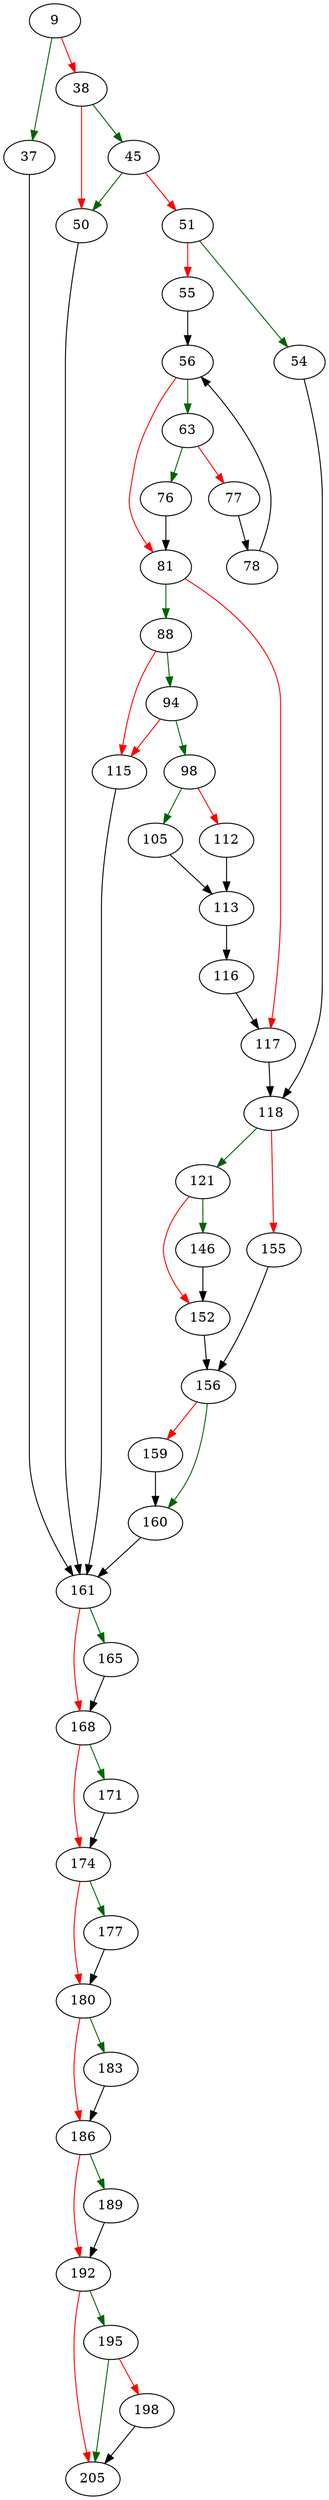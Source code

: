 strict digraph "sqlite3_table_column_metadata" {
	// Node definitions.
	9 [entry=true];
	37;
	38;
	161;
	45;
	50;
	51;
	54;
	55;
	118;
	56;
	63;
	81;
	76;
	77;
	78;
	88;
	117;
	94;
	115;
	98;
	105;
	112;
	113;
	116;
	121;
	155;
	146;
	152;
	156;
	160;
	159;
	165;
	168;
	171;
	174;
	177;
	180;
	183;
	186;
	189;
	192;
	195;
	205;
	198;

	// Edge definitions.
	9 -> 37 [
		color=darkgreen
		cond=true
	];
	9 -> 38 [
		color=red
		cond=false
	];
	37 -> 161;
	38 -> 45 [
		color=darkgreen
		cond=true
	];
	38 -> 50 [
		color=red
		cond=false
	];
	161 -> 165 [
		color=darkgreen
		cond=true
	];
	161 -> 168 [
		color=red
		cond=false
	];
	45 -> 50 [
		color=darkgreen
		cond=true
	];
	45 -> 51 [
		color=red
		cond=false
	];
	50 -> 161;
	51 -> 54 [
		color=darkgreen
		cond=true
	];
	51 -> 55 [
		color=red
		cond=false
	];
	54 -> 118;
	55 -> 56;
	118 -> 121 [
		color=darkgreen
		cond=true
	];
	118 -> 155 [
		color=red
		cond=false
	];
	56 -> 63 [
		color=darkgreen
		cond=true
	];
	56 -> 81 [
		color=red
		cond=false
	];
	63 -> 76 [
		color=darkgreen
		cond=true
	];
	63 -> 77 [
		color=red
		cond=false
	];
	81 -> 88 [
		color=darkgreen
		cond=true
	];
	81 -> 117 [
		color=red
		cond=false
	];
	76 -> 81;
	77 -> 78;
	78 -> 56;
	88 -> 94 [
		color=darkgreen
		cond=true
	];
	88 -> 115 [
		color=red
		cond=false
	];
	117 -> 118;
	94 -> 115 [
		color=red
		cond=false
	];
	94 -> 98 [
		color=darkgreen
		cond=true
	];
	115 -> 161;
	98 -> 105 [
		color=darkgreen
		cond=true
	];
	98 -> 112 [
		color=red
		cond=false
	];
	105 -> 113;
	112 -> 113;
	113 -> 116;
	116 -> 117;
	121 -> 146 [
		color=darkgreen
		cond=true
	];
	121 -> 152 [
		color=red
		cond=false
	];
	155 -> 156;
	146 -> 152;
	152 -> 156;
	156 -> 160 [
		color=darkgreen
		cond=true
	];
	156 -> 159 [
		color=red
		cond=false
	];
	160 -> 161;
	159 -> 160;
	165 -> 168;
	168 -> 171 [
		color=darkgreen
		cond=true
	];
	168 -> 174 [
		color=red
		cond=false
	];
	171 -> 174;
	174 -> 177 [
		color=darkgreen
		cond=true
	];
	174 -> 180 [
		color=red
		cond=false
	];
	177 -> 180;
	180 -> 183 [
		color=darkgreen
		cond=true
	];
	180 -> 186 [
		color=red
		cond=false
	];
	183 -> 186;
	186 -> 189 [
		color=darkgreen
		cond=true
	];
	186 -> 192 [
		color=red
		cond=false
	];
	189 -> 192;
	192 -> 195 [
		color=darkgreen
		cond=true
	];
	192 -> 205 [
		color=red
		cond=false
	];
	195 -> 205 [
		color=darkgreen
		cond=true
	];
	195 -> 198 [
		color=red
		cond=false
	];
	198 -> 205;
}